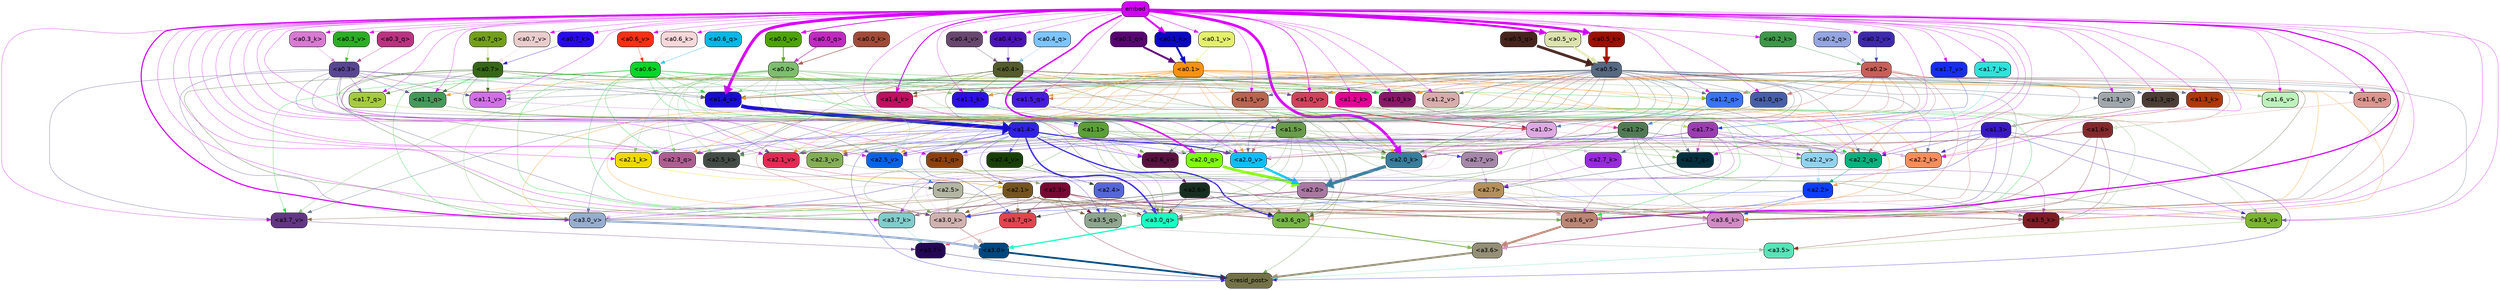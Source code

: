 strict digraph "" {
	graph [bgcolor=transparent,
		layout=dot,
		overlap=false,
		splines=true
	];
	"<a3.7>"	[color=black,
		fillcolor="#240754",
		fontname=Helvetica,
		shape=box,
		style="filled, rounded"];
	"<resid_post>"	[color=black,
		fillcolor="#737247",
		fontname=Helvetica,
		shape=box,
		style="filled, rounded"];
	"<a3.7>" -> "<resid_post>"	[color="#240754",
		penwidth=0.6239100098609924];
	"<a3.6>"	[color=black,
		fillcolor="#948f76",
		fontname=Helvetica,
		shape=box,
		style="filled, rounded"];
	"<a3.6>" -> "<resid_post>"	[color="#948f76",
		penwidth=4.569062113761902];
	"<a3.5>"	[color=black,
		fillcolor="#59e3b7",
		fontname=Helvetica,
		shape=box,
		style="filled, rounded"];
	"<a3.5>" -> "<resid_post>"	[color="#59e3b7",
		penwidth=0.6];
	"<a3.0>"	[color=black,
		fillcolor="#00477f",
		fontname=Helvetica,
		shape=box,
		style="filled, rounded"];
	"<a3.0>" -> "<resid_post>"	[color="#00477f",
		penwidth=4.283544182777405];
	"<a2.3>"	[color=black,
		fillcolor="#770932",
		fontname=Helvetica,
		shape=box,
		style="filled, rounded"];
	"<a2.3>" -> "<resid_post>"	[color="#770932",
		penwidth=0.6];
	"<a3.7_q>"	[color=black,
		fillcolor="#e1454f",
		fontname=Helvetica,
		shape=box,
		style="filled, rounded"];
	"<a2.3>" -> "<a3.7_q>"	[color="#770932",
		penwidth=0.6];
	"<a3.6_q>"	[color=black,
		fillcolor="#77b548",
		fontname=Helvetica,
		shape=box,
		style="filled, rounded"];
	"<a2.3>" -> "<a3.6_q>"	[color="#770932",
		penwidth=0.6];
	"<a3.5_q>"	[color=black,
		fillcolor="#8ea58e",
		fontname=Helvetica,
		shape=box,
		style="filled, rounded"];
	"<a2.3>" -> "<a3.5_q>"	[color="#770932",
		penwidth=0.6];
	"<a3.0_q>"	[color=black,
		fillcolor="#1bfdc2",
		fontname=Helvetica,
		shape=box,
		style="filled, rounded"];
	"<a2.3>" -> "<a3.0_q>"	[color="#770932",
		penwidth=0.6];
	"<a3.0_k>"	[color=black,
		fillcolor="#d0b2b0",
		fontname=Helvetica,
		shape=box,
		style="filled, rounded"];
	"<a2.3>" -> "<a3.0_k>"	[color="#770932",
		penwidth=0.6];
	"<a3.6_v>"	[color=black,
		fillcolor="#bb8676",
		fontname=Helvetica,
		shape=box,
		style="filled, rounded"];
	"<a2.3>" -> "<a3.6_v>"	[color="#770932",
		penwidth=0.6];
	"<a3.5_v>"	[color=black,
		fillcolor="#7bb431",
		fontname=Helvetica,
		shape=box,
		style="filled, rounded"];
	"<a2.3>" -> "<a3.5_v>"	[color="#770932",
		penwidth=0.6];
	"<a3.0_v>"	[color=black,
		fillcolor="#96adce",
		fontname=Helvetica,
		shape=box,
		style="filled, rounded"];
	"<a2.3>" -> "<a3.0_v>"	[color="#770932",
		penwidth=0.6];
	"<a1.5>"	[color=black,
		fillcolor="#699c4c",
		fontname=Helvetica,
		shape=box,
		style="filled, rounded"];
	"<a1.5>" -> "<resid_post>"	[color="#699c4c",
		penwidth=0.6];
	"<a1.5>" -> "<a3.6_q>"	[color="#699c4c",
		penwidth=0.6];
	"<a1.5>" -> "<a3.5_q>"	[color="#699c4c",
		penwidth=0.6];
	"<a1.5>" -> "<a3.0_q>"	[color="#699c4c",
		penwidth=0.6];
	"<a3.6_k>"	[color=black,
		fillcolor="#d18ac4",
		fontname=Helvetica,
		shape=box,
		style="filled, rounded"];
	"<a1.5>" -> "<a3.6_k>"	[color="#699c4c",
		penwidth=0.6];
	"<a1.5>" -> "<a3.0_k>"	[color="#699c4c",
		penwidth=0.6];
	"<a2.2_q>"	[color=black,
		fillcolor="#08b07e",
		fontname=Helvetica,
		shape=box,
		style="filled, rounded"];
	"<a1.5>" -> "<a2.2_q>"	[color="#699c4c",
		penwidth=0.6];
	"<a2.7_v>"	[color=black,
		fillcolor="#a587a9",
		fontname=Helvetica,
		shape=box,
		style="filled, rounded"];
	"<a1.5>" -> "<a2.7_v>"	[color="#699c4c",
		penwidth=0.6];
	"<a2.6_v>"	[color=black,
		fillcolor="#591140",
		fontname=Helvetica,
		shape=box,
		style="filled, rounded"];
	"<a1.5>" -> "<a2.6_v>"	[color="#699c4c",
		penwidth=0.6];
	"<a2.1_v>"	[color=black,
		fillcolor="#e32a54",
		fontname=Helvetica,
		shape=box,
		style="filled, rounded"];
	"<a1.5>" -> "<a2.1_v>"	[color="#699c4c",
		penwidth=0.6];
	"<a1.4>"	[color=black,
		fillcolor="#3121e2",
		fontname=Helvetica,
		shape=box,
		style="filled, rounded"];
	"<a1.4>" -> "<resid_post>"	[color="#3121e2",
		penwidth=0.6];
	"<a1.4>" -> "<a3.7_q>"	[color="#3121e2",
		penwidth=0.6];
	"<a1.4>" -> "<a3.6_q>"	[color="#3121e2",
		penwidth=2.7536282539367676];
	"<a1.4>" -> "<a3.5_q>"	[color="#3121e2",
		penwidth=0.6];
	"<a1.4>" -> "<a3.0_q>"	[color="#3121e2",
		penwidth=3.3369133472442627];
	"<a2.3_q>"	[color=black,
		fillcolor="#ae5d91",
		fontname=Helvetica,
		shape=box,
		style="filled, rounded"];
	"<a1.4>" -> "<a2.3_q>"	[color="#3121e2",
		penwidth=0.6];
	"<a1.4>" -> "<a2.2_q>"	[color="#3121e2",
		penwidth=0.6];
	"<a2.1_q>"	[color=black,
		fillcolor="#8b400e",
		fontname=Helvetica,
		shape=box,
		style="filled, rounded"];
	"<a1.4>" -> "<a2.1_q>"	[color="#3121e2",
		penwidth=0.6];
	"<a2.0_q>"	[color=black,
		fillcolor="#7ffc0e",
		fontname=Helvetica,
		shape=box,
		style="filled, rounded"];
	"<a1.4>" -> "<a2.0_q>"	[color="#3121e2",
		penwidth=0.6];
	"<a2.1_k>"	[color=black,
		fillcolor="#f0d805",
		fontname=Helvetica,
		shape=box,
		style="filled, rounded"];
	"<a1.4>" -> "<a2.1_k>"	[color="#3121e2",
		penwidth=0.6];
	"<a1.4>" -> "<a2.7_v>"	[color="#3121e2",
		penwidth=0.6];
	"<a1.4>" -> "<a2.6_v>"	[color="#3121e2",
		penwidth=0.6];
	"<a2.5_v>"	[color=black,
		fillcolor="#0862e5",
		fontname=Helvetica,
		shape=box,
		style="filled, rounded"];
	"<a1.4>" -> "<a2.5_v>"	[color="#3121e2",
		penwidth=0.6];
	"<a2.4_v>"	[color=black,
		fillcolor="#173f07",
		fontname=Helvetica,
		shape=box,
		style="filled, rounded"];
	"<a1.4>" -> "<a2.4_v>"	[color="#3121e2",
		penwidth=0.6];
	"<a1.4>" -> "<a2.1_v>"	[color="#3121e2",
		penwidth=0.6];
	"<a2.0_v>"	[color=black,
		fillcolor="#0dbff7",
		fontname=Helvetica,
		shape=box,
		style="filled, rounded"];
	"<a1.4>" -> "<a2.0_v>"	[color="#3121e2",
		penwidth=2.2818827629089355];
	"<a1.3>"	[color=black,
		fillcolor="#3819c4",
		fontname=Helvetica,
		shape=box,
		style="filled, rounded"];
	"<a1.3>" -> "<resid_post>"	[color="#3819c4",
		penwidth=0.6];
	"<a1.3>" -> "<a3.6_v>"	[color="#3819c4",
		penwidth=0.6];
	"<a1.3>" -> "<a3.5_v>"	[color="#3819c4",
		penwidth=0.6];
	"<a1.3>" -> "<a3.0_v>"	[color="#3819c4",
		penwidth=0.6];
	"<a1.3>" -> "<a2.2_q>"	[color="#3819c4",
		penwidth=0.6];
	"<a1.3>" -> "<a2.1_q>"	[color="#3819c4",
		penwidth=0.6];
	"<a2.2_k>"	[color=black,
		fillcolor="#f88d5c",
		fontname=Helvetica,
		shape=box,
		style="filled, rounded"];
	"<a1.3>" -> "<a2.2_k>"	[color="#3819c4",
		penwidth=0.6];
	"<a1.3>" -> "<a2.5_v>"	[color="#3819c4",
		penwidth=0.6];
	"<a3.7_q>" -> "<a3.7>"	[color="#e1454f",
		penwidth=0.6];
	"<a3.6_q>" -> "<a3.6>"	[color="#77b548",
		penwidth=2.0344843566417694];
	"<a3.5_q>" -> "<a3.5>"	[color="#8ea58e",
		penwidth=0.6];
	"<a3.0_q>" -> "<a3.0>"	[color="#1bfdc2",
		penwidth=2.863015294075012];
	"<a3.7_k>"	[color=black,
		fillcolor="#81cccc",
		fontname=Helvetica,
		shape=box,
		style="filled, rounded"];
	"<a3.7_k>" -> "<a3.7>"	[color="#81cccc",
		penwidth=0.6];
	"<a3.6_k>" -> "<a3.6>"	[color="#d18ac4",
		penwidth=2.1770318150520325];
	"<a3.5_k>"	[color=black,
		fillcolor="#7e1c24",
		fontname=Helvetica,
		shape=box,
		style="filled, rounded"];
	"<a3.5_k>" -> "<a3.5>"	[color="#7e1c24",
		penwidth=0.6];
	"<a3.0_k>" -> "<a3.0>"	[color="#d0b2b0",
		penwidth=2.6323853135108948];
	"<a3.7_v>"	[color=black,
		fillcolor="#623683",
		fontname=Helvetica,
		shape=box,
		style="filled, rounded"];
	"<a3.7_v>" -> "<a3.7>"	[color="#623683",
		penwidth=0.6];
	"<a3.6_v>" -> "<a3.6>"	[color="#bb8676",
		penwidth=4.972373723983765];
	"<a3.5_v>" -> "<a3.5>"	[color="#7bb431",
		penwidth=0.6];
	"<a3.0_v>" -> "<a3.0>"	[color="#96adce",
		penwidth=5.1638524532318115];
	"<a2.6>"	[color=black,
		fillcolor="#182e20",
		fontname=Helvetica,
		shape=box,
		style="filled, rounded"];
	"<a2.6>" -> "<a3.7_q>"	[color="#182e20",
		penwidth=0.6];
	"<a2.6>" -> "<a3.6_q>"	[color="#182e20",
		penwidth=0.6];
	"<a2.6>" -> "<a3.0_q>"	[color="#182e20",
		penwidth=0.6];
	"<a2.6>" -> "<a3.7_k>"	[color="#182e20",
		penwidth=0.6];
	"<a2.6>" -> "<a3.6_k>"	[color="#182e20",
		penwidth=0.6];
	"<a2.6>" -> "<a3.5_k>"	[color="#182e20",
		penwidth=0.6];
	"<a2.6>" -> "<a3.0_k>"	[color="#182e20",
		penwidth=0.6];
	"<a2.1>"	[color=black,
		fillcolor="#74531e",
		fontname=Helvetica,
		shape=box,
		style="filled, rounded"];
	"<a2.1>" -> "<a3.7_q>"	[color="#74531e",
		penwidth=0.6];
	"<a2.1>" -> "<a3.6_q>"	[color="#74531e",
		penwidth=0.6];
	"<a2.1>" -> "<a3.5_q>"	[color="#74531e",
		penwidth=0.6];
	"<a2.1>" -> "<a3.0_q>"	[color="#74531e",
		penwidth=0.6];
	"<a2.1>" -> "<a3.7_k>"	[color="#74531e",
		penwidth=0.6];
	"<a2.1>" -> "<a3.6_k>"	[color="#74531e",
		penwidth=0.6];
	"<a2.1>" -> "<a3.5_k>"	[color="#74531e",
		penwidth=0.6];
	"<a2.1>" -> "<a3.0_k>"	[color="#74531e",
		penwidth=0.6];
	"<a2.1>" -> "<a3.7_v>"	[color="#74531e",
		penwidth=0.6];
	"<a2.1>" -> "<a3.6_v>"	[color="#74531e",
		penwidth=0.6];
	"<a2.1>" -> "<a3.0_v>"	[color="#74531e",
		penwidth=0.6];
	"<a2.7>"	[color=black,
		fillcolor="#b58f5a",
		fontname=Helvetica,
		shape=box,
		style="filled, rounded"];
	"<a2.7>" -> "<a3.6_q>"	[color="#b58f5a",
		penwidth=0.6];
	"<a2.7>" -> "<a3.0_q>"	[color="#b58f5a",
		penwidth=0.6];
	"<a2.7>" -> "<a3.6_k>"	[color="#b58f5a",
		penwidth=0.6];
	"<a2.7>" -> "<a3.0_k>"	[color="#b58f5a",
		penwidth=0.6];
	"<a2.7>" -> "<a3.6_v>"	[color="#b58f5a",
		penwidth=0.6];
	"<a2.5>"	[color=black,
		fillcolor="#b2b6a2",
		fontname=Helvetica,
		shape=box,
		style="filled, rounded"];
	"<a2.5>" -> "<a3.6_q>"	[color="#b2b6a2",
		penwidth=0.6];
	"<a2.5>" -> "<a3.0_q>"	[color="#b2b6a2",
		penwidth=0.6];
	"<a2.5>" -> "<a3.0_k>"	[color="#b2b6a2",
		penwidth=0.6];
	"<a2.5>" -> "<a3.6_v>"	[color="#b2b6a2",
		penwidth=0.6];
	"<a2.5>" -> "<a3.0_v>"	[color="#b2b6a2",
		penwidth=0.6];
	"<a2.0>"	[color=black,
		fillcolor="#a977a1",
		fontname=Helvetica,
		shape=box,
		style="filled, rounded"];
	"<a2.0>" -> "<a3.6_q>"	[color="#a977a1",
		penwidth=0.6];
	"<a2.0>" -> "<a3.0_q>"	[color="#a977a1",
		penwidth=0.6];
	"<a2.0>" -> "<a3.7_k>"	[color="#a977a1",
		penwidth=0.6];
	"<a2.0>" -> "<a3.6_k>"	[color="#a977a1",
		penwidth=1.7047871947288513];
	"<a2.0>" -> "<a3.5_k>"	[color="#a977a1",
		penwidth=0.6];
	"<a2.0>" -> "<a3.0_k>"	[color="#a977a1",
		penwidth=2.239806979894638];
	"<a1.1>"	[color=black,
		fillcolor="#5b9f37",
		fontname=Helvetica,
		shape=box,
		style="filled, rounded"];
	"<a1.1>" -> "<a3.6_q>"	[color="#5b9f37",
		penwidth=0.6];
	"<a1.1>" -> "<a3.0_q>"	[color="#5b9f37",
		penwidth=0.6];
	"<a1.1>" -> "<a3.0_k>"	[color="#5b9f37",
		penwidth=0.6];
	"<a1.1>" -> "<a3.6_v>"	[color="#5b9f37",
		penwidth=0.6];
	"<a2.7_q>"	[color=black,
		fillcolor="#022f3e",
		fontname=Helvetica,
		shape=box,
		style="filled, rounded"];
	"<a1.1>" -> "<a2.7_q>"	[color="#5b9f37",
		penwidth=0.6];
	"<a2.5_k>"	[color=black,
		fillcolor="#434b46",
		fontname=Helvetica,
		shape=box,
		style="filled, rounded"];
	"<a1.1>" -> "<a2.5_k>"	[color="#5b9f37",
		penwidth=0.6];
	"<a2.0_k>"	[color=black,
		fillcolor="#377d9c",
		fontname=Helvetica,
		shape=box,
		style="filled, rounded"];
	"<a1.1>" -> "<a2.0_k>"	[color="#5b9f37",
		penwidth=0.6];
	"<a1.1>" -> "<a2.6_v>"	[color="#5b9f37",
		penwidth=0.6];
	"<a2.2_v>"	[color=black,
		fillcolor="#90d2ee",
		fontname=Helvetica,
		shape=box,
		style="filled, rounded"];
	"<a1.1>" -> "<a2.2_v>"	[color="#5b9f37",
		penwidth=0.6];
	"<a1.1>" -> "<a2.1_v>"	[color="#5b9f37",
		penwidth=0.6];
	"<a1.1>" -> "<a2.0_v>"	[color="#5b9f37",
		penwidth=0.6];
	"<a0.4>"	[color=black,
		fillcolor="#545b2c",
		fontname=Helvetica,
		shape=box,
		style="filled, rounded"];
	"<a0.4>" -> "<a3.6_q>"	[color="#545b2c",
		penwidth=0.6];
	"<a0.4>" -> "<a3.0_q>"	[color="#545b2c",
		penwidth=0.6];
	"<a0.4>" -> "<a3.6_k>"	[color="#545b2c",
		penwidth=0.6];
	"<a0.4>" -> "<a2.5_k>"	[color="#545b2c",
		penwidth=0.6];
	"<a0.4>" -> "<a2.0_k>"	[color="#545b2c",
		penwidth=0.6];
	"<a1.4_k>"	[color=black,
		fillcolor="#c20e5f",
		fontname=Helvetica,
		shape=box,
		style="filled, rounded"];
	"<a0.4>" -> "<a1.4_k>"	[color="#545b2c",
		penwidth=0.6];
	"<a1.1_k>"	[color=black,
		fillcolor="#2c0ee6",
		fontname=Helvetica,
		shape=box,
		style="filled, rounded"];
	"<a0.4>" -> "<a1.1_k>"	[color="#545b2c",
		penwidth=0.6];
	"<a1.0_k>"	[color=black,
		fillcolor="#861868",
		fontname=Helvetica,
		shape=box,
		style="filled, rounded"];
	"<a0.4>" -> "<a1.0_k>"	[color="#545b2c",
		penwidth=0.6];
	"<a1.4_v>"	[color=black,
		fillcolor="#190dd3",
		fontname=Helvetica,
		shape=box,
		style="filled, rounded"];
	"<a0.4>" -> "<a1.4_v>"	[color="#545b2c",
		penwidth=0.6];
	"<a1.2_v>"	[color=black,
		fillcolor="#d9acac",
		fontname=Helvetica,
		shape=box,
		style="filled, rounded"];
	"<a0.4>" -> "<a1.2_v>"	[color="#545b2c",
		penwidth=0.6];
	"<a0.2>"	[color=black,
		fillcolor="#c85f59",
		fontname=Helvetica,
		shape=box,
		style="filled, rounded"];
	"<a0.2>" -> "<a3.6_q>"	[color="#c85f59",
		penwidth=0.6];
	"<a0.2>" -> "<a3.0_q>"	[color="#c85f59",
		penwidth=0.6];
	"<a0.2>" -> "<a3.6_k>"	[color="#c85f59",
		penwidth=0.6];
	"<a0.2>" -> "<a3.0_k>"	[color="#c85f59",
		penwidth=0.6];
	"<a0.2>" -> "<a2.2_q>"	[color="#c85f59",
		penwidth=0.6];
	"<a0.2>" -> "<a2.2_k>"	[color="#c85f59",
		penwidth=0.6];
	"<a0.2>" -> "<a2.0_k>"	[color="#c85f59",
		penwidth=0.6];
	"<a0.2>" -> "<a2.7_v>"	[color="#c85f59",
		penwidth=0.6];
	"<a0.2>" -> "<a2.1_v>"	[color="#c85f59",
		penwidth=0.6];
	"<a0.2>" -> "<a2.0_v>"	[color="#c85f59",
		penwidth=0.6];
	"<a1.5_q>"	[color=black,
		fillcolor="#471ae0",
		fontname=Helvetica,
		shape=box,
		style="filled, rounded"];
	"<a0.2>" -> "<a1.5_q>"	[color="#c85f59",
		penwidth=0.6];
	"<a1.2_q>"	[color=black,
		fillcolor="#3a73f4",
		fontname=Helvetica,
		shape=box,
		style="filled, rounded"];
	"<a0.2>" -> "<a1.2_q>"	[color="#c85f59",
		penwidth=0.6];
	"<a1.0_q>"	[color=black,
		fillcolor="#485fa8",
		fontname=Helvetica,
		shape=box,
		style="filled, rounded"];
	"<a0.2>" -> "<a1.0_q>"	[color="#c85f59",
		penwidth=0.6];
	"<a0.2>" -> "<a1.4_k>"	[color="#c85f59",
		penwidth=0.6];
	"<a0.2>" -> "<a1.0_k>"	[color="#c85f59",
		penwidth=0.6];
	"<a0.2>" -> "<a1.4_v>"	[color="#c85f59",
		penwidth=0.6];
	"<a2.4>"	[color=black,
		fillcolor="#5566d9",
		fontname=Helvetica,
		shape=box,
		style="filled, rounded"];
	"<a2.4>" -> "<a3.5_q>"	[color="#5566d9",
		penwidth=0.6];
	"<a2.4>" -> "<a3.0_q>"	[color="#5566d9",
		penwidth=0.6];
	"<a1.2>"	[color=black,
		fillcolor="#517a54",
		fontname=Helvetica,
		shape=box,
		style="filled, rounded"];
	"<a1.2>" -> "<a3.0_q>"	[color="#517a54",
		penwidth=0.6];
	"<a1.2>" -> "<a3.6_k>"	[color="#517a54",
		penwidth=0.6];
	"<a1.2>" -> "<a3.5_k>"	[color="#517a54",
		penwidth=0.6];
	"<a1.2>" -> "<a3.0_k>"	[color="#517a54",
		penwidth=0.6];
	"<a1.2>" -> "<a3.5_v>"	[color="#517a54",
		penwidth=0.6];
	"<a1.2>" -> "<a2.7_q>"	[color="#517a54",
		penwidth=0.6];
	"<a1.2>" -> "<a2.2_q>"	[color="#517a54",
		penwidth=0.6];
	"<a1.2>" -> "<a2.2_k>"	[color="#517a54",
		penwidth=0.6];
	"<a1.2>" -> "<a2.6_v>"	[color="#517a54",
		penwidth=0.6];
	"<a1.2>" -> "<a2.5_v>"	[color="#517a54",
		penwidth=0.6];
	"<a2.3_v>"	[color=black,
		fillcolor="#83ae56",
		fontname=Helvetica,
		shape=box,
		style="filled, rounded"];
	"<a1.2>" -> "<a2.3_v>"	[color="#517a54",
		penwidth=0.6];
	"<a1.2>" -> "<a2.0_v>"	[color="#517a54",
		penwidth=0.6];
	"<a1.7>"	[color=black,
		fillcolor="#9b3db1",
		fontname=Helvetica,
		shape=box,
		style="filled, rounded"];
	"<a1.7>" -> "<a3.7_k>"	[color="#9b3db1",
		penwidth=0.6];
	"<a1.7>" -> "<a3.5_k>"	[color="#9b3db1",
		penwidth=0.6];
	"<a1.7>" -> "<a3.6_v>"	[color="#9b3db1",
		penwidth=0.6];
	"<a1.7>" -> "<a2.7_q>"	[color="#9b3db1",
		penwidth=0.6];
	"<a1.7>" -> "<a2.2_q>"	[color="#9b3db1",
		penwidth=0.6];
	"<a1.7>" -> "<a2.0_q>"	[color="#9b3db1",
		penwidth=0.6];
	"<a1.7>" -> "<a2.2_k>"	[color="#9b3db1",
		penwidth=0.6];
	"<a1.7>" -> "<a2.0_k>"	[color="#9b3db1",
		penwidth=0.6];
	"<a1.7>" -> "<a2.5_v>"	[color="#9b3db1",
		penwidth=0.6];
	"<a1.7>" -> "<a2.3_v>"	[color="#9b3db1",
		penwidth=0.6];
	"<a1.7>" -> "<a2.2_v>"	[color="#9b3db1",
		penwidth=0.6];
	"<a0.7>"	[color=black,
		fillcolor="#366617",
		fontname=Helvetica,
		shape=box,
		style="filled, rounded"];
	"<a0.7>" -> "<a3.7_k>"	[color="#366617",
		penwidth=0.6];
	"<a0.7>" -> "<a3.0_v>"	[color="#366617",
		penwidth=0.6];
	"<a0.7>" -> "<a2.3_q>"	[color="#366617",
		penwidth=0.6];
	"<a0.7>" -> "<a2.2_q>"	[color="#366617",
		penwidth=0.6];
	"<a1.7_q>"	[color=black,
		fillcolor="#a5cb40",
		fontname=Helvetica,
		shape=box,
		style="filled, rounded"];
	"<a0.7>" -> "<a1.7_q>"	[color="#366617",
		penwidth=0.6];
	"<a0.7>" -> "<a1.5_q>"	[color="#366617",
		penwidth=0.6];
	"<a1.1_q>"	[color=black,
		fillcolor="#44995a",
		fontname=Helvetica,
		shape=box,
		style="filled, rounded"];
	"<a0.7>" -> "<a1.1_q>"	[color="#366617",
		penwidth=0.6];
	"<a1.2_k>"	[color=black,
		fillcolor="#e30297",
		fontname=Helvetica,
		shape=box,
		style="filled, rounded"];
	"<a0.7>" -> "<a1.2_k>"	[color="#366617",
		penwidth=0.6];
	"<a0.7>" -> "<a1.0_k>"	[color="#366617",
		penwidth=0.6];
	"<a0.7>" -> "<a1.4_v>"	[color="#366617",
		penwidth=0.6];
	"<a1.1_v>"	[color=black,
		fillcolor="#d26fe6",
		fontname=Helvetica,
		shape=box,
		style="filled, rounded"];
	"<a0.7>" -> "<a1.1_v>"	[color="#366617",
		penwidth=0.6];
	"<a0.6>"	[color=black,
		fillcolor="#06d628",
		fontname=Helvetica,
		shape=box,
		style="filled, rounded"];
	"<a0.6>" -> "<a3.7_k>"	[color="#06d628",
		penwidth=0.6];
	"<a0.6>" -> "<a3.6_k>"	[color="#06d628",
		penwidth=0.6];
	"<a0.6>" -> "<a3.0_k>"	[color="#06d628",
		penwidth=0.6];
	"<a0.6>" -> "<a3.7_v>"	[color="#06d628",
		penwidth=0.6];
	"<a0.6>" -> "<a3.6_v>"	[color="#06d628",
		penwidth=0.6];
	"<a0.6>" -> "<a3.0_v>"	[color="#06d628",
		penwidth=0.6];
	"<a0.6>" -> "<a2.3_q>"	[color="#06d628",
		penwidth=0.6];
	"<a0.6>" -> "<a2.2_q>"	[color="#06d628",
		penwidth=0.6];
	"<a0.6>" -> "<a1.5_q>"	[color="#06d628",
		penwidth=0.6];
	"<a0.6>" -> "<a1.2_q>"	[color="#06d628",
		penwidth=0.6];
	"<a0.6>" -> "<a1.0_k>"	[color="#06d628",
		penwidth=0.6];
	"<a0.6>" -> "<a1.4_v>"	[color="#06d628",
		penwidth=0.6];
	embed	[color=black,
		fillcolor="#d300f8",
		fontname=Helvetica,
		shape=box,
		style="filled, rounded"];
	embed -> "<a3.7_k>"	[color="#d300f8",
		penwidth=0.6];
	embed -> "<a3.6_k>"	[color="#d300f8",
		penwidth=0.6];
	embed -> "<a3.5_k>"	[color="#d300f8",
		penwidth=0.6];
	embed -> "<a3.0_k>"	[color="#d300f8",
		penwidth=0.6];
	embed -> "<a3.7_v>"	[color="#d300f8",
		penwidth=0.6];
	embed -> "<a3.6_v>"	[color="#d300f8",
		penwidth=2.7369276881217957];
	embed -> "<a3.5_v>"	[color="#d300f8",
		penwidth=0.6];
	embed -> "<a3.0_v>"	[color="#d300f8",
		penwidth=2.5778204202651978];
	embed -> "<a2.7_q>"	[color="#d300f8",
		penwidth=0.6];
	embed -> "<a2.3_q>"	[color="#d300f8",
		penwidth=0.6];
	embed -> "<a2.2_q>"	[color="#d300f8",
		penwidth=0.6];
	embed -> "<a2.1_q>"	[color="#d300f8",
		penwidth=0.6];
	embed -> "<a2.0_q>"	[color="#d300f8",
		penwidth=3.459219217300415];
	embed -> "<a2.5_k>"	[color="#d300f8",
		penwidth=0.6];
	embed -> "<a2.2_k>"	[color="#d300f8",
		penwidth=0.6363201141357422];
	embed -> "<a2.1_k>"	[color="#d300f8",
		penwidth=0.6];
	embed -> "<a2.0_k>"	[color="#d300f8",
		penwidth=6.407642982900143];
	embed -> "<a2.7_v>"	[color="#d300f8",
		penwidth=0.6];
	embed -> "<a2.6_v>"	[color="#d300f8",
		penwidth=0.6];
	embed -> "<a2.5_v>"	[color="#d300f8",
		penwidth=0.6];
	embed -> "<a2.3_v>"	[color="#d300f8",
		penwidth=0.6];
	embed -> "<a2.2_v>"	[color="#d300f8",
		penwidth=0.6175012588500977];
	embed -> "<a2.1_v>"	[color="#d300f8",
		penwidth=0.6];
	embed -> "<a2.0_v>"	[color="#d300f8",
		penwidth=0.6];
	embed -> "<a1.7_q>"	[color="#d300f8",
		penwidth=0.6];
	"<a1.6_q>"	[color=black,
		fillcolor="#dc968f",
		fontname=Helvetica,
		shape=box,
		style="filled, rounded"];
	embed -> "<a1.6_q>"	[color="#d300f8",
		penwidth=0.6];
	embed -> "<a1.5_q>"	[color="#d300f8",
		penwidth=0.6186923980712891];
	"<a1.3_q>"	[color=black,
		fillcolor="#4c3e35",
		fontname=Helvetica,
		shape=box,
		style="filled, rounded"];
	embed -> "<a1.3_q>"	[color="#d300f8",
		penwidth=0.6];
	embed -> "<a1.2_q>"	[color="#d300f8",
		penwidth=0.6];
	embed -> "<a1.1_q>"	[color="#d300f8",
		penwidth=0.6];
	embed -> "<a1.0_q>"	[color="#d300f8",
		penwidth=0.6];
	"<a1.7_k>"	[color=black,
		fillcolor="#2ee2dd",
		fontname=Helvetica,
		shape=box,
		style="filled, rounded"];
	embed -> "<a1.7_k>"	[color="#d300f8",
		penwidth=0.6];
	embed -> "<a1.4_k>"	[color="#d300f8",
		penwidth=2.1454997062683105];
	"<a1.3_k>"	[color=black,
		fillcolor="#ad3709",
		fontname=Helvetica,
		shape=box,
		style="filled, rounded"];
	embed -> "<a1.3_k>"	[color="#d300f8",
		penwidth=0.6];
	embed -> "<a1.2_k>"	[color="#d300f8",
		penwidth=0.6];
	embed -> "<a1.1_k>"	[color="#d300f8",
		penwidth=0.6];
	embed -> "<a1.0_k>"	[color="#d300f8",
		penwidth=0.6];
	"<a1.7_v>"	[color=black,
		fillcolor="#172ef2",
		fontname=Helvetica,
		shape=box,
		style="filled, rounded"];
	embed -> "<a1.7_v>"	[color="#d300f8",
		penwidth=0.6];
	"<a1.6_v>"	[color=black,
		fillcolor="#bdf1bb",
		fontname=Helvetica,
		shape=box,
		style="filled, rounded"];
	embed -> "<a1.6_v>"	[color="#d300f8",
		penwidth=0.6];
	"<a1.5_v>"	[color=black,
		fillcolor="#b9644f",
		fontname=Helvetica,
		shape=box,
		style="filled, rounded"];
	embed -> "<a1.5_v>"	[color="#d300f8",
		penwidth=0.6];
	embed -> "<a1.4_v>"	[color="#d300f8",
		penwidth=6.860090345144272];
	"<a1.3_v>"	[color=black,
		fillcolor="#a0a7ac",
		fontname=Helvetica,
		shape=box,
		style="filled, rounded"];
	embed -> "<a1.3_v>"	[color="#d300f8",
		penwidth=0.6];
	embed -> "<a1.2_v>"	[color="#d300f8",
		penwidth=0.6];
	embed -> "<a1.1_v>"	[color="#d300f8",
		penwidth=0.6];
	"<a1.0_v>"	[color=black,
		fillcolor="#cf435b",
		fontname=Helvetica,
		shape=box,
		style="filled, rounded"];
	embed -> "<a1.0_v>"	[color="#d300f8",
		penwidth=1.2940821647644043];
	"<a0.7_k>"	[color=black,
		fillcolor="#2809eb",
		fontname=Helvetica,
		shape=box,
		style="filled, rounded"];
	embed -> "<a0.7_k>"	[color="#d300f8",
		penwidth=0.6];
	"<a0.6_k>"	[color=black,
		fillcolor="#f6d7da",
		fontname=Helvetica,
		shape=box,
		style="filled, rounded"];
	embed -> "<a0.6_k>"	[color="#d300f8",
		penwidth=0.6];
	"<a0.5_k>"	[color=black,
		fillcolor="#9a1003",
		fontname=Helvetica,
		shape=box,
		style="filled, rounded"];
	embed -> "<a0.5_k>"	[color="#d300f8",
		penwidth=5.6277079582214355];
	"<a0.4_k>"	[color=black,
		fillcolor="#4b14b6",
		fontname=Helvetica,
		shape=box,
		style="filled, rounded"];
	embed -> "<a0.4_k>"	[color="#d300f8",
		penwidth=0.6];
	"<a0.3_k>"	[color=black,
		fillcolor="#d87ad2",
		fontname=Helvetica,
		shape=box,
		style="filled, rounded"];
	embed -> "<a0.3_k>"	[color="#d300f8",
		penwidth=0.6];
	"<a0.2_k>"	[color=black,
		fillcolor="#3e9749",
		fontname=Helvetica,
		shape=box,
		style="filled, rounded"];
	embed -> "<a0.2_k>"	[color="#d300f8",
		penwidth=0.6036472320556641];
	"<a0.1_k>"	[color=black,
		fillcolor="#0b08c2",
		fontname=Helvetica,
		shape=box,
		style="filled, rounded"];
	embed -> "<a0.1_k>"	[color="#d300f8",
		penwidth=4.451653957366943];
	"<a0.7_v>"	[color=black,
		fillcolor="#e9cccc",
		fontname=Helvetica,
		shape=box,
		style="filled, rounded"];
	embed -> "<a0.7_v>"	[color="#d300f8",
		penwidth=0.6];
	"<a0.6_v>"	[color=black,
		fillcolor="#fa2f14",
		fontname=Helvetica,
		shape=box,
		style="filled, rounded"];
	embed -> "<a0.6_v>"	[color="#d300f8",
		penwidth=0.6];
	"<a0.5_v>"	[color=black,
		fillcolor="#dde3ae",
		fontname=Helvetica,
		shape=box,
		style="filled, rounded"];
	embed -> "<a0.5_v>"	[color="#d300f8",
		penwidth=4.899768829345703];
	"<a0.4_v>"	[color=black,
		fillcolor="#67476e",
		fontname=Helvetica,
		shape=box,
		style="filled, rounded"];
	embed -> "<a0.4_v>"	[color="#d300f8",
		penwidth=0.6];
	"<a0.3_v>"	[color=black,
		fillcolor="#2cac25",
		fontname=Helvetica,
		shape=box,
		style="filled, rounded"];
	embed -> "<a0.3_v>"	[color="#d300f8",
		penwidth=0.6];
	"<a0.2_v>"	[color=black,
		fillcolor="#3d29ab",
		fontname=Helvetica,
		shape=box,
		style="filled, rounded"];
	embed -> "<a0.2_v>"	[color="#d300f8",
		penwidth=0.6];
	"<a0.1_v>"	[color=black,
		fillcolor="#e4ef6d",
		fontname=Helvetica,
		shape=box,
		style="filled, rounded"];
	embed -> "<a0.1_v>"	[color="#d300f8",
		penwidth=0.8765974044799805];
	"<a0.0_v>"	[color=black,
		fillcolor="#4da304",
		fontname=Helvetica,
		shape=box,
		style="filled, rounded"];
	embed -> "<a0.0_v>"	[color="#d300f8",
		penwidth=1.6807727813720703];
	"<a2.2>"	[color=black,
		fillcolor="#0b3dfd",
		fontname=Helvetica,
		shape=box,
		style="filled, rounded"];
	"<a2.2>" -> "<a3.6_k>"	[color="#0b3dfd",
		penwidth=0.6];
	"<a2.2>" -> "<a3.0_k>"	[color="#0b3dfd",
		penwidth=0.6];
	"<a2.2>" -> "<a3.6_v>"	[color="#0b3dfd",
		penwidth=0.6];
	"<a1.6>"	[color=black,
		fillcolor="#82282b",
		fontname=Helvetica,
		shape=box,
		style="filled, rounded"];
	"<a1.6>" -> "<a3.6_k>"	[color="#82282b",
		penwidth=0.6];
	"<a1.6>" -> "<a3.5_k>"	[color="#82282b",
		penwidth=0.6];
	"<a1.6>" -> "<a3.6_v>"	[color="#82282b",
		penwidth=0.6];
	"<a1.6>" -> "<a2.0_k>"	[color="#82282b",
		penwidth=0.6];
	"<a1.6>" -> "<a2.0_v>"	[color="#82282b",
		penwidth=0.6];
	"<a1.0>"	[color=black,
		fillcolor="#dea9e2",
		fontname=Helvetica,
		shape=box,
		style="filled, rounded"];
	"<a1.0>" -> "<a3.6_k>"	[color="#dea9e2",
		penwidth=0.6];
	"<a1.0>" -> "<a3.0_k>"	[color="#dea9e2",
		penwidth=0.6];
	"<a1.0>" -> "<a3.6_v>"	[color="#dea9e2",
		penwidth=0.6];
	"<a1.0>" -> "<a3.5_v>"	[color="#dea9e2",
		penwidth=0.6];
	"<a1.0>" -> "<a3.0_v>"	[color="#dea9e2",
		penwidth=0.6];
	"<a1.0>" -> "<a2.3_q>"	[color="#dea9e2",
		penwidth=0.6];
	"<a1.0>" -> "<a2.2_q>"	[color="#dea9e2",
		penwidth=0.6];
	"<a1.0>" -> "<a2.1_q>"	[color="#dea9e2",
		penwidth=0.6];
	"<a2.7_k>"	[color=black,
		fillcolor="#9829dd",
		fontname=Helvetica,
		shape=box,
		style="filled, rounded"];
	"<a1.0>" -> "<a2.7_k>"	[color="#dea9e2",
		penwidth=0.6];
	"<a1.0>" -> "<a2.2_k>"	[color="#dea9e2",
		penwidth=0.6];
	"<a1.0>" -> "<a2.0_k>"	[color="#dea9e2",
		penwidth=0.6];
	"<a1.0>" -> "<a2.7_v>"	[color="#dea9e2",
		penwidth=0.6];
	"<a1.0>" -> "<a2.6_v>"	[color="#dea9e2",
		penwidth=0.6];
	"<a1.0>" -> "<a2.0_v>"	[color="#dea9e2",
		penwidth=1.2978954315185547];
	"<a0.5>"	[color=black,
		fillcolor="#566882",
		fontname=Helvetica,
		shape=box,
		style="filled, rounded"];
	"<a0.5>" -> "<a3.6_k>"	[color="#566882",
		penwidth=0.6];
	"<a0.5>" -> "<a3.7_v>"	[color="#566882",
		penwidth=0.6];
	"<a0.5>" -> "<a3.6_v>"	[color="#566882",
		penwidth=0.6];
	"<a0.5>" -> "<a3.5_v>"	[color="#566882",
		penwidth=0.6];
	"<a0.5>" -> "<a3.0_v>"	[color="#566882",
		penwidth=0.6];
	"<a0.5>" -> "<a2.7_q>"	[color="#566882",
		penwidth=0.6];
	"<a0.5>" -> "<a2.3_q>"	[color="#566882",
		penwidth=0.6];
	"<a0.5>" -> "<a2.2_q>"	[color="#566882",
		penwidth=0.6];
	"<a0.5>" -> "<a2.1_q>"	[color="#566882",
		penwidth=0.6];
	"<a0.5>" -> "<a2.0_q>"	[color="#566882",
		penwidth=0.6];
	"<a0.5>" -> "<a2.7_k>"	[color="#566882",
		penwidth=0.6];
	"<a0.5>" -> "<a2.5_k>"	[color="#566882",
		penwidth=0.6];
	"<a0.5>" -> "<a2.2_k>"	[color="#566882",
		penwidth=0.6];
	"<a0.5>" -> "<a2.1_k>"	[color="#566882",
		penwidth=0.6];
	"<a0.5>" -> "<a2.0_k>"	[color="#566882",
		penwidth=0.7721366882324219];
	"<a0.5>" -> "<a2.6_v>"	[color="#566882",
		penwidth=0.6];
	"<a0.5>" -> "<a2.3_v>"	[color="#566882",
		penwidth=0.6];
	"<a0.5>" -> "<a2.1_v>"	[color="#566882",
		penwidth=0.6];
	"<a0.5>" -> "<a2.0_v>"	[color="#566882",
		penwidth=0.6];
	"<a0.5>" -> "<a1.6_q>"	[color="#566882",
		penwidth=0.6];
	"<a0.5>" -> "<a1.3_q>"	[color="#566882",
		penwidth=0.6];
	"<a0.5>" -> "<a1.2_q>"	[color="#566882",
		penwidth=0.6];
	"<a0.5>" -> "<a1.1_q>"	[color="#566882",
		penwidth=0.6];
	"<a0.5>" -> "<a1.0_q>"	[color="#566882",
		penwidth=0.6];
	"<a0.5>" -> "<a1.3_k>"	[color="#566882",
		penwidth=0.6];
	"<a0.5>" -> "<a1.2_k>"	[color="#566882",
		penwidth=0.6];
	"<a0.5>" -> "<a1.1_k>"	[color="#566882",
		penwidth=0.6];
	"<a0.5>" -> "<a1.0_k>"	[color="#566882",
		penwidth=0.6];
	"<a0.5>" -> "<a1.5_v>"	[color="#566882",
		penwidth=0.6];
	"<a0.5>" -> "<a1.4_v>"	[color="#566882",
		penwidth=1.0206317901611328];
	"<a0.5>" -> "<a1.3_v>"	[color="#566882",
		penwidth=0.6];
	"<a0.5>" -> "<a1.2_v>"	[color="#566882",
		penwidth=0.6];
	"<a0.5>" -> "<a1.1_v>"	[color="#566882",
		penwidth=0.6];
	"<a0.5>" -> "<a1.0_v>"	[color="#566882",
		penwidth=0.6];
	"<a0.1>"	[color=black,
		fillcolor="#f89111",
		fontname=Helvetica,
		shape=box,
		style="filled, rounded"];
	"<a0.1>" -> "<a3.6_k>"	[color="#f89111",
		penwidth=0.6];
	"<a0.1>" -> "<a3.5_k>"	[color="#f89111",
		penwidth=0.6];
	"<a0.1>" -> "<a3.0_k>"	[color="#f89111",
		penwidth=0.6];
	"<a0.1>" -> "<a3.6_v>"	[color="#f89111",
		penwidth=0.6];
	"<a0.1>" -> "<a3.0_v>"	[color="#f89111",
		penwidth=0.6];
	"<a0.1>" -> "<a2.3_q>"	[color="#f89111",
		penwidth=0.6];
	"<a0.1>" -> "<a2.2_q>"	[color="#f89111",
		penwidth=0.6];
	"<a0.1>" -> "<a2.2_k>"	[color="#f89111",
		penwidth=0.6];
	"<a0.1>" -> "<a2.0_k>"	[color="#f89111",
		penwidth=0.6];
	"<a0.1>" -> "<a2.5_v>"	[color="#f89111",
		penwidth=0.6];
	"<a0.1>" -> "<a2.3_v>"	[color="#f89111",
		penwidth=0.6];
	"<a0.1>" -> "<a2.1_v>"	[color="#f89111",
		penwidth=0.6];
	"<a0.1>" -> "<a2.0_v>"	[color="#f89111",
		penwidth=0.6];
	"<a0.1>" -> "<a1.5_q>"	[color="#f89111",
		penwidth=0.6];
	"<a0.1>" -> "<a1.2_q>"	[color="#f89111",
		penwidth=0.6];
	"<a0.1>" -> "<a1.1_q>"	[color="#f89111",
		penwidth=0.6];
	"<a0.1>" -> "<a1.2_k>"	[color="#f89111",
		penwidth=0.6];
	"<a0.1>" -> "<a1.1_k>"	[color="#f89111",
		penwidth=0.6];
	"<a0.1>" -> "<a1.5_v>"	[color="#f89111",
		penwidth=0.6];
	"<a0.1>" -> "<a1.4_v>"	[color="#f89111",
		penwidth=0.6];
	"<a0.1>" -> "<a1.2_v>"	[color="#f89111",
		penwidth=0.6];
	"<a0.1>" -> "<a1.0_v>"	[color="#f89111",
		penwidth=0.6];
	"<a0.0>"	[color=black,
		fillcolor="#7dbe6e",
		fontname=Helvetica,
		shape=box,
		style="filled, rounded"];
	"<a0.0>" -> "<a3.5_k>"	[color="#7dbe6e",
		penwidth=0.6];
	"<a0.0>" -> "<a3.7_v>"	[color="#7dbe6e",
		penwidth=0.6];
	"<a0.0>" -> "<a3.6_v>"	[color="#7dbe6e",
		penwidth=0.6];
	"<a0.0>" -> "<a3.5_v>"	[color="#7dbe6e",
		penwidth=0.6];
	"<a0.0>" -> "<a3.0_v>"	[color="#7dbe6e",
		penwidth=0.6];
	"<a0.0>" -> "<a2.3_q>"	[color="#7dbe6e",
		penwidth=0.6];
	"<a0.0>" -> "<a2.0_q>"	[color="#7dbe6e",
		penwidth=0.6];
	"<a0.0>" -> "<a2.5_k>"	[color="#7dbe6e",
		penwidth=0.6];
	"<a0.0>" -> "<a2.1_k>"	[color="#7dbe6e",
		penwidth=0.6];
	"<a0.0>" -> "<a2.0_k>"	[color="#7dbe6e",
		penwidth=0.6];
	"<a0.0>" -> "<a2.5_v>"	[color="#7dbe6e",
		penwidth=0.6];
	"<a0.0>" -> "<a2.3_v>"	[color="#7dbe6e",
		penwidth=0.6];
	"<a0.0>" -> "<a2.2_v>"	[color="#7dbe6e",
		penwidth=0.6];
	"<a0.0>" -> "<a2.0_v>"	[color="#7dbe6e",
		penwidth=0.6];
	"<a0.0>" -> "<a1.5_q>"	[color="#7dbe6e",
		penwidth=0.6];
	"<a0.0>" -> "<a1.0_q>"	[color="#7dbe6e",
		penwidth=0.6];
	"<a0.0>" -> "<a1.1_k>"	[color="#7dbe6e",
		penwidth=0.6];
	"<a0.0>" -> "<a1.6_v>"	[color="#7dbe6e",
		penwidth=0.6];
	"<a0.0>" -> "<a1.4_v>"	[color="#7dbe6e",
		penwidth=0.6];
	"<a0.0>" -> "<a1.1_v>"	[color="#7dbe6e",
		penwidth=0.6];
	"<a0.3>"	[color=black,
		fillcolor="#594693",
		fontname=Helvetica,
		shape=box,
		style="filled, rounded"];
	"<a0.3>" -> "<a3.0_k>"	[color="#594693",
		penwidth=0.6];
	"<a0.3>" -> "<a3.7_v>"	[color="#594693",
		penwidth=0.6];
	"<a0.3>" -> "<a3.0_v>"	[color="#594693",
		penwidth=0.6];
	"<a0.3>" -> "<a2.5_v>"	[color="#594693",
		penwidth=0.6];
	"<a0.3>" -> "<a2.1_v>"	[color="#594693",
		penwidth=0.6];
	"<a0.3>" -> "<a2.0_v>"	[color="#594693",
		penwidth=0.6];
	"<a0.3>" -> "<a1.7_q>"	[color="#594693",
		penwidth=0.6];
	"<a0.3>" -> "<a1.1_q>"	[color="#594693",
		penwidth=0.6];
	"<a0.3>" -> "<a1.4_v>"	[color="#594693",
		penwidth=0.6];
	"<a0.3>" -> "<a1.1_v>"	[color="#594693",
		penwidth=0.6];
	"<a0.3>" -> "<a1.0_v>"	[color="#594693",
		penwidth=0.6];
	"<a2.7_q>" -> "<a2.7>"	[color="#022f3e",
		penwidth=0.6];
	"<a2.3_q>" -> "<a2.3>"	[color="#ae5d91",
		penwidth=0.6];
	"<a2.2_q>" -> "<a2.2>"	[color="#08b07e",
		penwidth=0.7441773414611816];
	"<a2.1_q>" -> "<a2.1>"	[color="#8b400e",
		penwidth=0.6];
	"<a2.0_q>" -> "<a2.0>"	[color="#7ffc0e",
		penwidth=6.422367453575134];
	"<a2.7_k>" -> "<a2.7>"	[color="#9829dd",
		penwidth=0.6];
	"<a2.5_k>" -> "<a2.5>"	[color="#434b46",
		penwidth=0.6];
	"<a2.2_k>" -> "<a2.2>"	[color="#f88d5c",
		penwidth=0.8810110092163086];
	"<a2.1_k>" -> "<a2.1>"	[color="#f0d805",
		penwidth=0.6];
	"<a2.0_k>" -> "<a2.0>"	[color="#377d9c",
		penwidth=7.398894429206848];
	"<a2.7_v>" -> "<a2.7>"	[color="#a587a9",
		penwidth=0.6];
	"<a2.6_v>" -> "<a2.6>"	[color="#591140",
		penwidth=0.6];
	"<a2.5_v>" -> "<a2.5>"	[color="#0862e5",
		penwidth=0.6];
	"<a2.4_v>" -> "<a2.4>"	[color="#173f07",
		penwidth=0.6];
	"<a2.3_v>" -> "<a2.3>"	[color="#83ae56",
		penwidth=0.6];
	"<a2.2_v>" -> "<a2.2>"	[color="#90d2ee",
		penwidth=0.6];
	"<a2.1_v>" -> "<a2.1>"	[color="#e32a54",
		penwidth=0.6];
	"<a2.0_v>" -> "<a2.0>"	[color="#0dbff7",
		penwidth=5.395828627049923];
	"<a1.7_q>" -> "<a1.7>"	[color="#a5cb40",
		penwidth=0.6];
	"<a1.6_q>" -> "<a1.6>"	[color="#dc968f",
		penwidth=0.6];
	"<a1.5_q>" -> "<a1.5>"	[color="#471ae0",
		penwidth=0.6];
	"<a1.3_q>" -> "<a1.3>"	[color="#4c3e35",
		penwidth=0.6];
	"<a1.2_q>" -> "<a1.2>"	[color="#3a73f4",
		penwidth=0.6];
	"<a1.1_q>" -> "<a1.1>"	[color="#44995a",
		penwidth=0.6];
	"<a1.0_q>" -> "<a1.0>"	[color="#485fa8",
		penwidth=0.6];
	"<a1.7_k>" -> "<a1.7>"	[color="#2ee2dd",
		penwidth=0.6];
	"<a1.4_k>" -> "<a1.4>"	[color="#c20e5f",
		penwidth=0.6];
	"<a1.3_k>" -> "<a1.3>"	[color="#ad3709",
		penwidth=0.6];
	"<a1.2_k>" -> "<a1.2>"	[color="#e30297",
		penwidth=0.6];
	"<a1.1_k>" -> "<a1.1>"	[color="#2c0ee6",
		penwidth=0.6];
	"<a1.0_k>" -> "<a1.0>"	[color="#861868",
		penwidth=0.6];
	"<a1.7_v>" -> "<a1.7>"	[color="#172ef2",
		penwidth=0.6];
	"<a1.6_v>" -> "<a1.6>"	[color="#bdf1bb",
		penwidth=0.6];
	"<a1.5_v>" -> "<a1.5>"	[color="#b9644f",
		penwidth=0.6];
	"<a1.4_v>" -> "<a1.4>"	[color="#190dd3",
		penwidth=8.774570226669312];
	"<a1.3_v>" -> "<a1.3>"	[color="#a0a7ac",
		penwidth=0.6];
	"<a1.2_v>" -> "<a1.2>"	[color="#d9acac",
		penwidth=0.6];
	"<a1.1_v>" -> "<a1.1>"	[color="#d26fe6",
		penwidth=0.6];
	"<a1.0_v>" -> "<a1.0>"	[color="#cf435b",
		penwidth=2.0497570037841797];
	"<a0.7_q>"	[color=black,
		fillcolor="#739f1b",
		fontname=Helvetica,
		shape=box,
		style="filled, rounded"];
	"<a0.7_q>" -> "<a0.7>"	[color="#739f1b",
		penwidth=0.6];
	"<a0.6_q>"	[color=black,
		fillcolor="#07b6e5",
		fontname=Helvetica,
		shape=box,
		style="filled, rounded"];
	"<a0.6_q>" -> "<a0.6>"	[color="#07b6e5",
		penwidth=0.6];
	"<a0.5_q>"	[color=black,
		fillcolor="#46241d",
		fontname=Helvetica,
		shape=box,
		style="filled, rounded"];
	"<a0.5_q>" -> "<a0.5>"	[color="#46241d",
		penwidth=6.432042121887207];
	"<a0.4_q>"	[color=black,
		fillcolor="#7dc4ff",
		fontname=Helvetica,
		shape=box,
		style="filled, rounded"];
	"<a0.4_q>" -> "<a0.4>"	[color="#7dc4ff",
		penwidth=0.6];
	"<a0.3_q>"	[color=black,
		fillcolor="#b93280",
		fontname=Helvetica,
		shape=box,
		style="filled, rounded"];
	"<a0.3_q>" -> "<a0.3>"	[color="#b93280",
		penwidth=0.6];
	"<a0.2_q>"	[color=black,
		fillcolor="#94a5e1",
		fontname=Helvetica,
		shape=box,
		style="filled, rounded"];
	"<a0.2_q>" -> "<a0.2>"	[color="#94a5e1",
		penwidth=0.6481189727783203];
	"<a0.1_q>"	[color=black,
		fillcolor="#570671",
		fontname=Helvetica,
		shape=box,
		style="filled, rounded"];
	"<a0.1_q>" -> "<a0.1>"	[color="#570671",
		penwidth=4.480559825897217];
	"<a0.0_q>"	[color=black,
		fillcolor="#be2bbf",
		fontname=Helvetica,
		shape=box,
		style="filled, rounded"];
	"<a0.0_q>" -> "<a0.0>"	[color="#be2bbf",
		penwidth=1.2296133041381836];
	"<a0.7_k>" -> "<a0.7>"	[color="#2809eb",
		penwidth=0.6];
	"<a0.6_k>" -> "<a0.6>"	[color="#f6d7da",
		penwidth=0.6];
	"<a0.5_k>" -> "<a0.5>"	[color="#9a1003",
		penwidth=5.627702713012695];
	"<a0.4_k>" -> "<a0.4>"	[color="#4b14b6",
		penwidth=0.6];
	"<a0.3_k>" -> "<a0.3>"	[color="#d87ad2",
		penwidth=0.6];
	"<a0.2_k>" -> "<a0.2>"	[color="#3e9749",
		penwidth=0.6036396026611328];
	"<a0.1_k>" -> "<a0.1>"	[color="#0b08c2",
		penwidth=4.451648712158203];
	"<a0.0_k>"	[color=black,
		fillcolor="#a04a38",
		fontname=Helvetica,
		shape=box,
		style="filled, rounded"];
	"<a0.0_k>" -> "<a0.0>"	[color="#a04a38",
		penwidth=1.1249942779541016];
	"<a0.7_v>" -> "<a0.7>"	[color="#e9cccc",
		penwidth=0.6];
	"<a0.6_v>" -> "<a0.6>"	[color="#fa2f14",
		penwidth=0.6];
	"<a0.5_v>" -> "<a0.5>"	[color="#dde3ae",
		penwidth=4.899764537811279];
	"<a0.4_v>" -> "<a0.4>"	[color="#67476e",
		penwidth=0.6];
	"<a0.3_v>" -> "<a0.3>"	[color="#2cac25",
		penwidth=0.6];
	"<a0.2_v>" -> "<a0.2>"	[color="#3d29ab",
		penwidth=0.6];
	"<a0.1_v>" -> "<a0.1>"	[color="#e4ef6d",
		penwidth=0.8765964508056641];
	"<a0.0_v>" -> "<a0.0>"	[color="#4da304",
		penwidth=1.6807661056518555];
}
